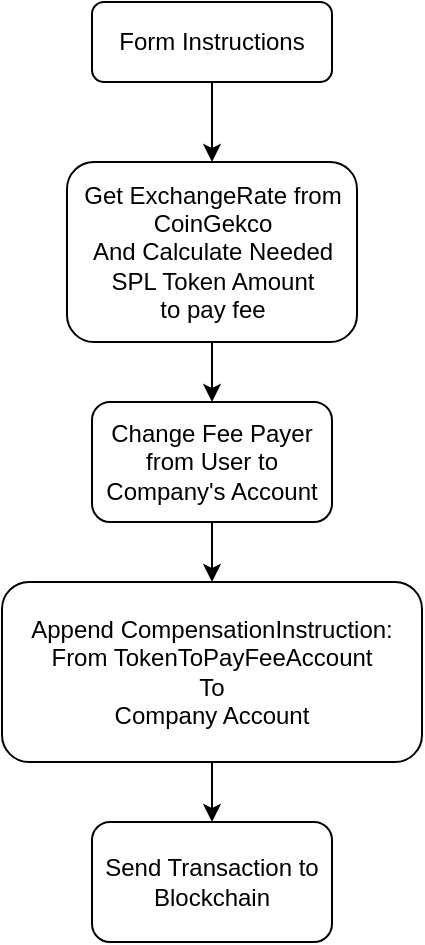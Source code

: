 <mxfile version="20.6.2" type="github">
  <diagram id="C5RBs43oDa-KdzZeNtuy" name="Page-1">
    <mxGraphModel dx="1182" dy="736" grid="1" gridSize="10" guides="1" tooltips="1" connect="1" arrows="1" fold="1" page="1" pageScale="1" pageWidth="827" pageHeight="1169" math="0" shadow="0">
      <root>
        <mxCell id="WIyWlLk6GJQsqaUBKTNV-0" />
        <mxCell id="WIyWlLk6GJQsqaUBKTNV-1" parent="WIyWlLk6GJQsqaUBKTNV-0" />
        <mxCell id="c-OqHxtNvQWxZz8hAoAr-1" value="" style="edgeStyle=orthogonalEdgeStyle;rounded=0;orthogonalLoop=1;jettySize=auto;html=1;" edge="1" parent="WIyWlLk6GJQsqaUBKTNV-1" source="WIyWlLk6GJQsqaUBKTNV-3" target="c-OqHxtNvQWxZz8hAoAr-0">
          <mxGeometry relative="1" as="geometry" />
        </mxCell>
        <mxCell id="WIyWlLk6GJQsqaUBKTNV-3" value="Form Instructions" style="rounded=1;whiteSpace=wrap;html=1;fontSize=12;glass=0;strokeWidth=1;shadow=0;" parent="WIyWlLk6GJQsqaUBKTNV-1" vertex="1">
          <mxGeometry x="160" y="80" width="120" height="40" as="geometry" />
        </mxCell>
        <mxCell id="c-OqHxtNvQWxZz8hAoAr-3" value="" style="edgeStyle=orthogonalEdgeStyle;rounded=0;orthogonalLoop=1;jettySize=auto;html=1;" edge="1" parent="WIyWlLk6GJQsqaUBKTNV-1" source="c-OqHxtNvQWxZz8hAoAr-0" target="c-OqHxtNvQWxZz8hAoAr-2">
          <mxGeometry relative="1" as="geometry" />
        </mxCell>
        <mxCell id="c-OqHxtNvQWxZz8hAoAr-0" value="Get ExchangeRate from CoinGekco&lt;br&gt;And Calculate Needed SPL Token Amount&lt;br&gt;to pay fee" style="whiteSpace=wrap;html=1;rounded=1;glass=0;strokeWidth=1;shadow=0;" vertex="1" parent="WIyWlLk6GJQsqaUBKTNV-1">
          <mxGeometry x="147.5" y="160" width="145" height="90" as="geometry" />
        </mxCell>
        <mxCell id="c-OqHxtNvQWxZz8hAoAr-5" value="" style="edgeStyle=orthogonalEdgeStyle;rounded=0;orthogonalLoop=1;jettySize=auto;html=1;" edge="1" parent="WIyWlLk6GJQsqaUBKTNV-1" source="c-OqHxtNvQWxZz8hAoAr-2" target="c-OqHxtNvQWxZz8hAoAr-4">
          <mxGeometry relative="1" as="geometry" />
        </mxCell>
        <mxCell id="c-OqHxtNvQWxZz8hAoAr-2" value="Change Fee Payer from User to Company&#39;s Account" style="whiteSpace=wrap;html=1;rounded=1;glass=0;strokeWidth=1;shadow=0;" vertex="1" parent="WIyWlLk6GJQsqaUBKTNV-1">
          <mxGeometry x="160" y="280" width="120" height="60" as="geometry" />
        </mxCell>
        <mxCell id="c-OqHxtNvQWxZz8hAoAr-7" value="" style="edgeStyle=orthogonalEdgeStyle;rounded=0;orthogonalLoop=1;jettySize=auto;html=1;" edge="1" parent="WIyWlLk6GJQsqaUBKTNV-1" source="c-OqHxtNvQWxZz8hAoAr-4" target="c-OqHxtNvQWxZz8hAoAr-6">
          <mxGeometry relative="1" as="geometry" />
        </mxCell>
        <mxCell id="c-OqHxtNvQWxZz8hAoAr-4" value="Append CompensationInstruction: From TokenToPayFeeAccount&lt;br&gt;To&lt;br&gt;Company Account" style="whiteSpace=wrap;html=1;rounded=1;glass=0;strokeWidth=1;shadow=0;" vertex="1" parent="WIyWlLk6GJQsqaUBKTNV-1">
          <mxGeometry x="115" y="370" width="210" height="90" as="geometry" />
        </mxCell>
        <mxCell id="c-OqHxtNvQWxZz8hAoAr-6" value="Send Transaction to&lt;br&gt;Blockchain" style="whiteSpace=wrap;html=1;rounded=1;glass=0;strokeWidth=1;shadow=0;" vertex="1" parent="WIyWlLk6GJQsqaUBKTNV-1">
          <mxGeometry x="160" y="490" width="120" height="60" as="geometry" />
        </mxCell>
      </root>
    </mxGraphModel>
  </diagram>
</mxfile>
